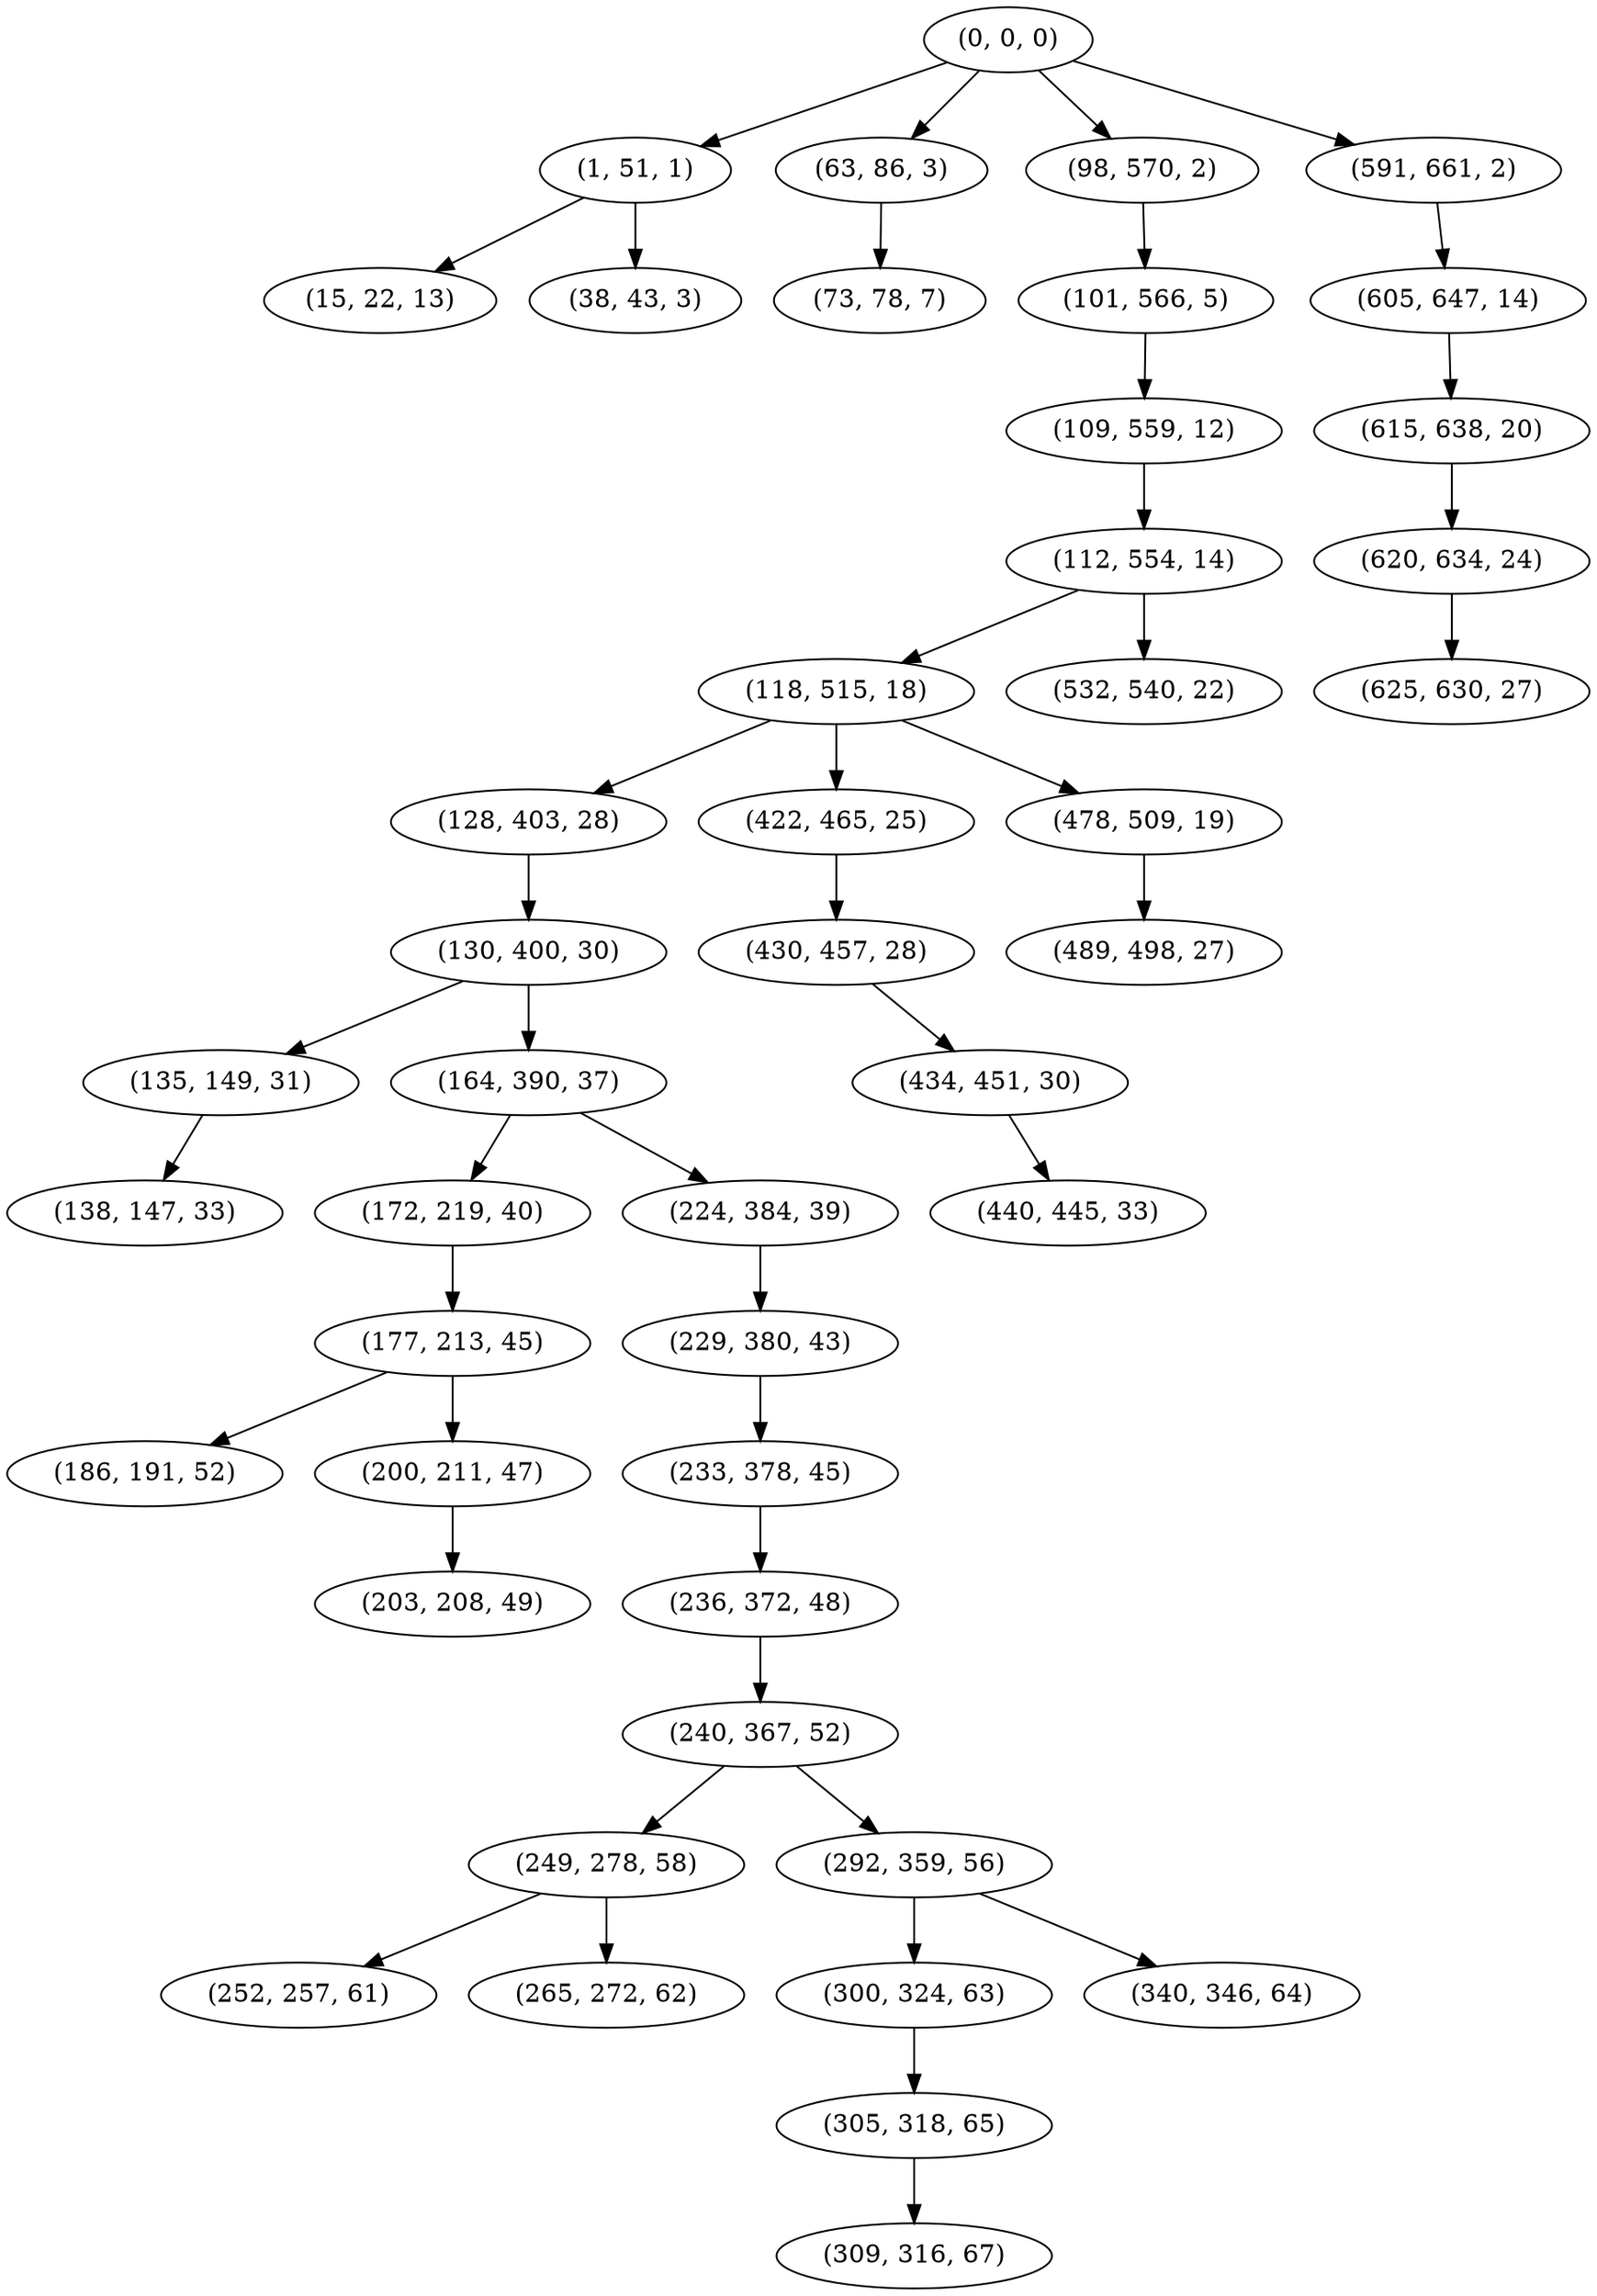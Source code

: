 digraph tree {
    "(0, 0, 0)";
    "(1, 51, 1)";
    "(15, 22, 13)";
    "(38, 43, 3)";
    "(63, 86, 3)";
    "(73, 78, 7)";
    "(98, 570, 2)";
    "(101, 566, 5)";
    "(109, 559, 12)";
    "(112, 554, 14)";
    "(118, 515, 18)";
    "(128, 403, 28)";
    "(130, 400, 30)";
    "(135, 149, 31)";
    "(138, 147, 33)";
    "(164, 390, 37)";
    "(172, 219, 40)";
    "(177, 213, 45)";
    "(186, 191, 52)";
    "(200, 211, 47)";
    "(203, 208, 49)";
    "(224, 384, 39)";
    "(229, 380, 43)";
    "(233, 378, 45)";
    "(236, 372, 48)";
    "(240, 367, 52)";
    "(249, 278, 58)";
    "(252, 257, 61)";
    "(265, 272, 62)";
    "(292, 359, 56)";
    "(300, 324, 63)";
    "(305, 318, 65)";
    "(309, 316, 67)";
    "(340, 346, 64)";
    "(422, 465, 25)";
    "(430, 457, 28)";
    "(434, 451, 30)";
    "(440, 445, 33)";
    "(478, 509, 19)";
    "(489, 498, 27)";
    "(532, 540, 22)";
    "(591, 661, 2)";
    "(605, 647, 14)";
    "(615, 638, 20)";
    "(620, 634, 24)";
    "(625, 630, 27)";
    "(0, 0, 0)" -> "(1, 51, 1)";
    "(0, 0, 0)" -> "(63, 86, 3)";
    "(0, 0, 0)" -> "(98, 570, 2)";
    "(0, 0, 0)" -> "(591, 661, 2)";
    "(1, 51, 1)" -> "(15, 22, 13)";
    "(1, 51, 1)" -> "(38, 43, 3)";
    "(63, 86, 3)" -> "(73, 78, 7)";
    "(98, 570, 2)" -> "(101, 566, 5)";
    "(101, 566, 5)" -> "(109, 559, 12)";
    "(109, 559, 12)" -> "(112, 554, 14)";
    "(112, 554, 14)" -> "(118, 515, 18)";
    "(112, 554, 14)" -> "(532, 540, 22)";
    "(118, 515, 18)" -> "(128, 403, 28)";
    "(118, 515, 18)" -> "(422, 465, 25)";
    "(118, 515, 18)" -> "(478, 509, 19)";
    "(128, 403, 28)" -> "(130, 400, 30)";
    "(130, 400, 30)" -> "(135, 149, 31)";
    "(130, 400, 30)" -> "(164, 390, 37)";
    "(135, 149, 31)" -> "(138, 147, 33)";
    "(164, 390, 37)" -> "(172, 219, 40)";
    "(164, 390, 37)" -> "(224, 384, 39)";
    "(172, 219, 40)" -> "(177, 213, 45)";
    "(177, 213, 45)" -> "(186, 191, 52)";
    "(177, 213, 45)" -> "(200, 211, 47)";
    "(200, 211, 47)" -> "(203, 208, 49)";
    "(224, 384, 39)" -> "(229, 380, 43)";
    "(229, 380, 43)" -> "(233, 378, 45)";
    "(233, 378, 45)" -> "(236, 372, 48)";
    "(236, 372, 48)" -> "(240, 367, 52)";
    "(240, 367, 52)" -> "(249, 278, 58)";
    "(240, 367, 52)" -> "(292, 359, 56)";
    "(249, 278, 58)" -> "(252, 257, 61)";
    "(249, 278, 58)" -> "(265, 272, 62)";
    "(292, 359, 56)" -> "(300, 324, 63)";
    "(292, 359, 56)" -> "(340, 346, 64)";
    "(300, 324, 63)" -> "(305, 318, 65)";
    "(305, 318, 65)" -> "(309, 316, 67)";
    "(422, 465, 25)" -> "(430, 457, 28)";
    "(430, 457, 28)" -> "(434, 451, 30)";
    "(434, 451, 30)" -> "(440, 445, 33)";
    "(478, 509, 19)" -> "(489, 498, 27)";
    "(591, 661, 2)" -> "(605, 647, 14)";
    "(605, 647, 14)" -> "(615, 638, 20)";
    "(615, 638, 20)" -> "(620, 634, 24)";
    "(620, 634, 24)" -> "(625, 630, 27)";
}
